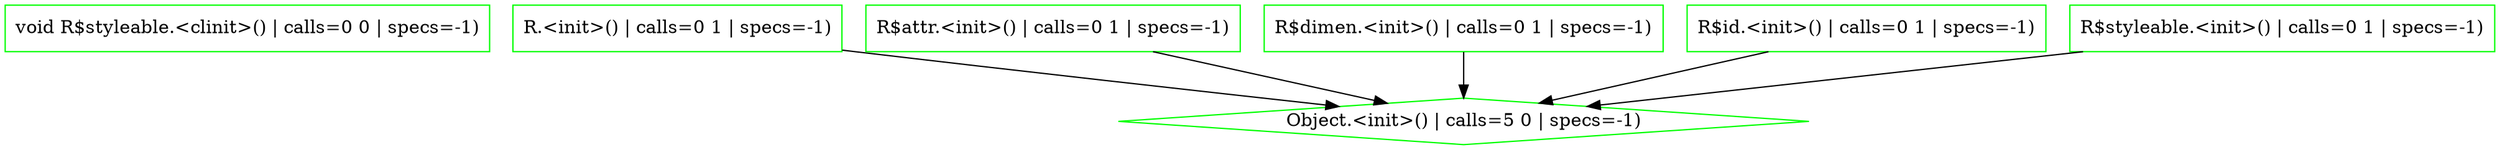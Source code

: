 digraph {
"android.support.v7.recyclerview.R$styleable.<clinit>():void.006799762c86a9e503db90e8d1fe629d" [shape=box,label="void R$styleable.<clinit>() | calls=0 0 | specs=-1)",color=green,shape=box]
"java.lang.Object.<init>().dfab4f0d99f94f824a6db190f40d78c9" [shape=box,label="Object.<init>() | calls=5 0 | specs=-1)",color=green,shape=diamond]
"android.support.v7.recyclerview.R.<init>().33a6cdce0cfcadc98f6411f159895c20" [shape=box,label="R.<init>() | calls=0 1 | specs=-1)",color=green,shape=box]
"android.support.v7.recyclerview.R$attr.<init>().fbc1df90c92f53bdf34107ef818c430c" [shape=box,label="R$attr.<init>() | calls=0 1 | specs=-1)",color=green,shape=box]
"android.support.v7.recyclerview.R$dimen.<init>().6b2a9e56272b772d380ce7d63ef6b20a" [shape=box,label="R$dimen.<init>() | calls=0 1 | specs=-1)",color=green,shape=box]
"android.support.v7.recyclerview.R$id.<init>().a4441effc35e138ae88fe5605ecfd413" [shape=box,label="R$id.<init>() | calls=0 1 | specs=-1)",color=green,shape=box]
"android.support.v7.recyclerview.R$styleable.<init>().0473c3c135d78ab646f0b57d84cb6a34" [shape=box,label="R$styleable.<init>() | calls=0 1 | specs=-1)",color=green,shape=box]
"android.support.v7.recyclerview.R$styleable.<init>().0473c3c135d78ab646f0b57d84cb6a34" -> "java.lang.Object.<init>().dfab4f0d99f94f824a6db190f40d78c9"
"android.support.v7.recyclerview.R$id.<init>().a4441effc35e138ae88fe5605ecfd413" -> "java.lang.Object.<init>().dfab4f0d99f94f824a6db190f40d78c9"
"android.support.v7.recyclerview.R$dimen.<init>().6b2a9e56272b772d380ce7d63ef6b20a" -> "java.lang.Object.<init>().dfab4f0d99f94f824a6db190f40d78c9"
"android.support.v7.recyclerview.R$attr.<init>().fbc1df90c92f53bdf34107ef818c430c" -> "java.lang.Object.<init>().dfab4f0d99f94f824a6db190f40d78c9"
"android.support.v7.recyclerview.R.<init>().33a6cdce0cfcadc98f6411f159895c20" -> "java.lang.Object.<init>().dfab4f0d99f94f824a6db190f40d78c9"
}
